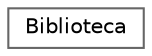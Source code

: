 digraph "Graphical Class Hierarchy"
{
 // LATEX_PDF_SIZE
  bgcolor="transparent";
  edge [fontname=Helvetica,fontsize=10,labelfontname=Helvetica,labelfontsize=10];
  node [fontname=Helvetica,fontsize=10,shape=box,height=0.2,width=0.4];
  rankdir="LR";
  Node0 [label="Biblioteca",height=0.2,width=0.4,color="grey40", fillcolor="white", style="filled",URL="$class_biblioteca.html",tooltip="Classe responsável por armazenar os livros existentes, adicionar e remover livros,..."];
}
